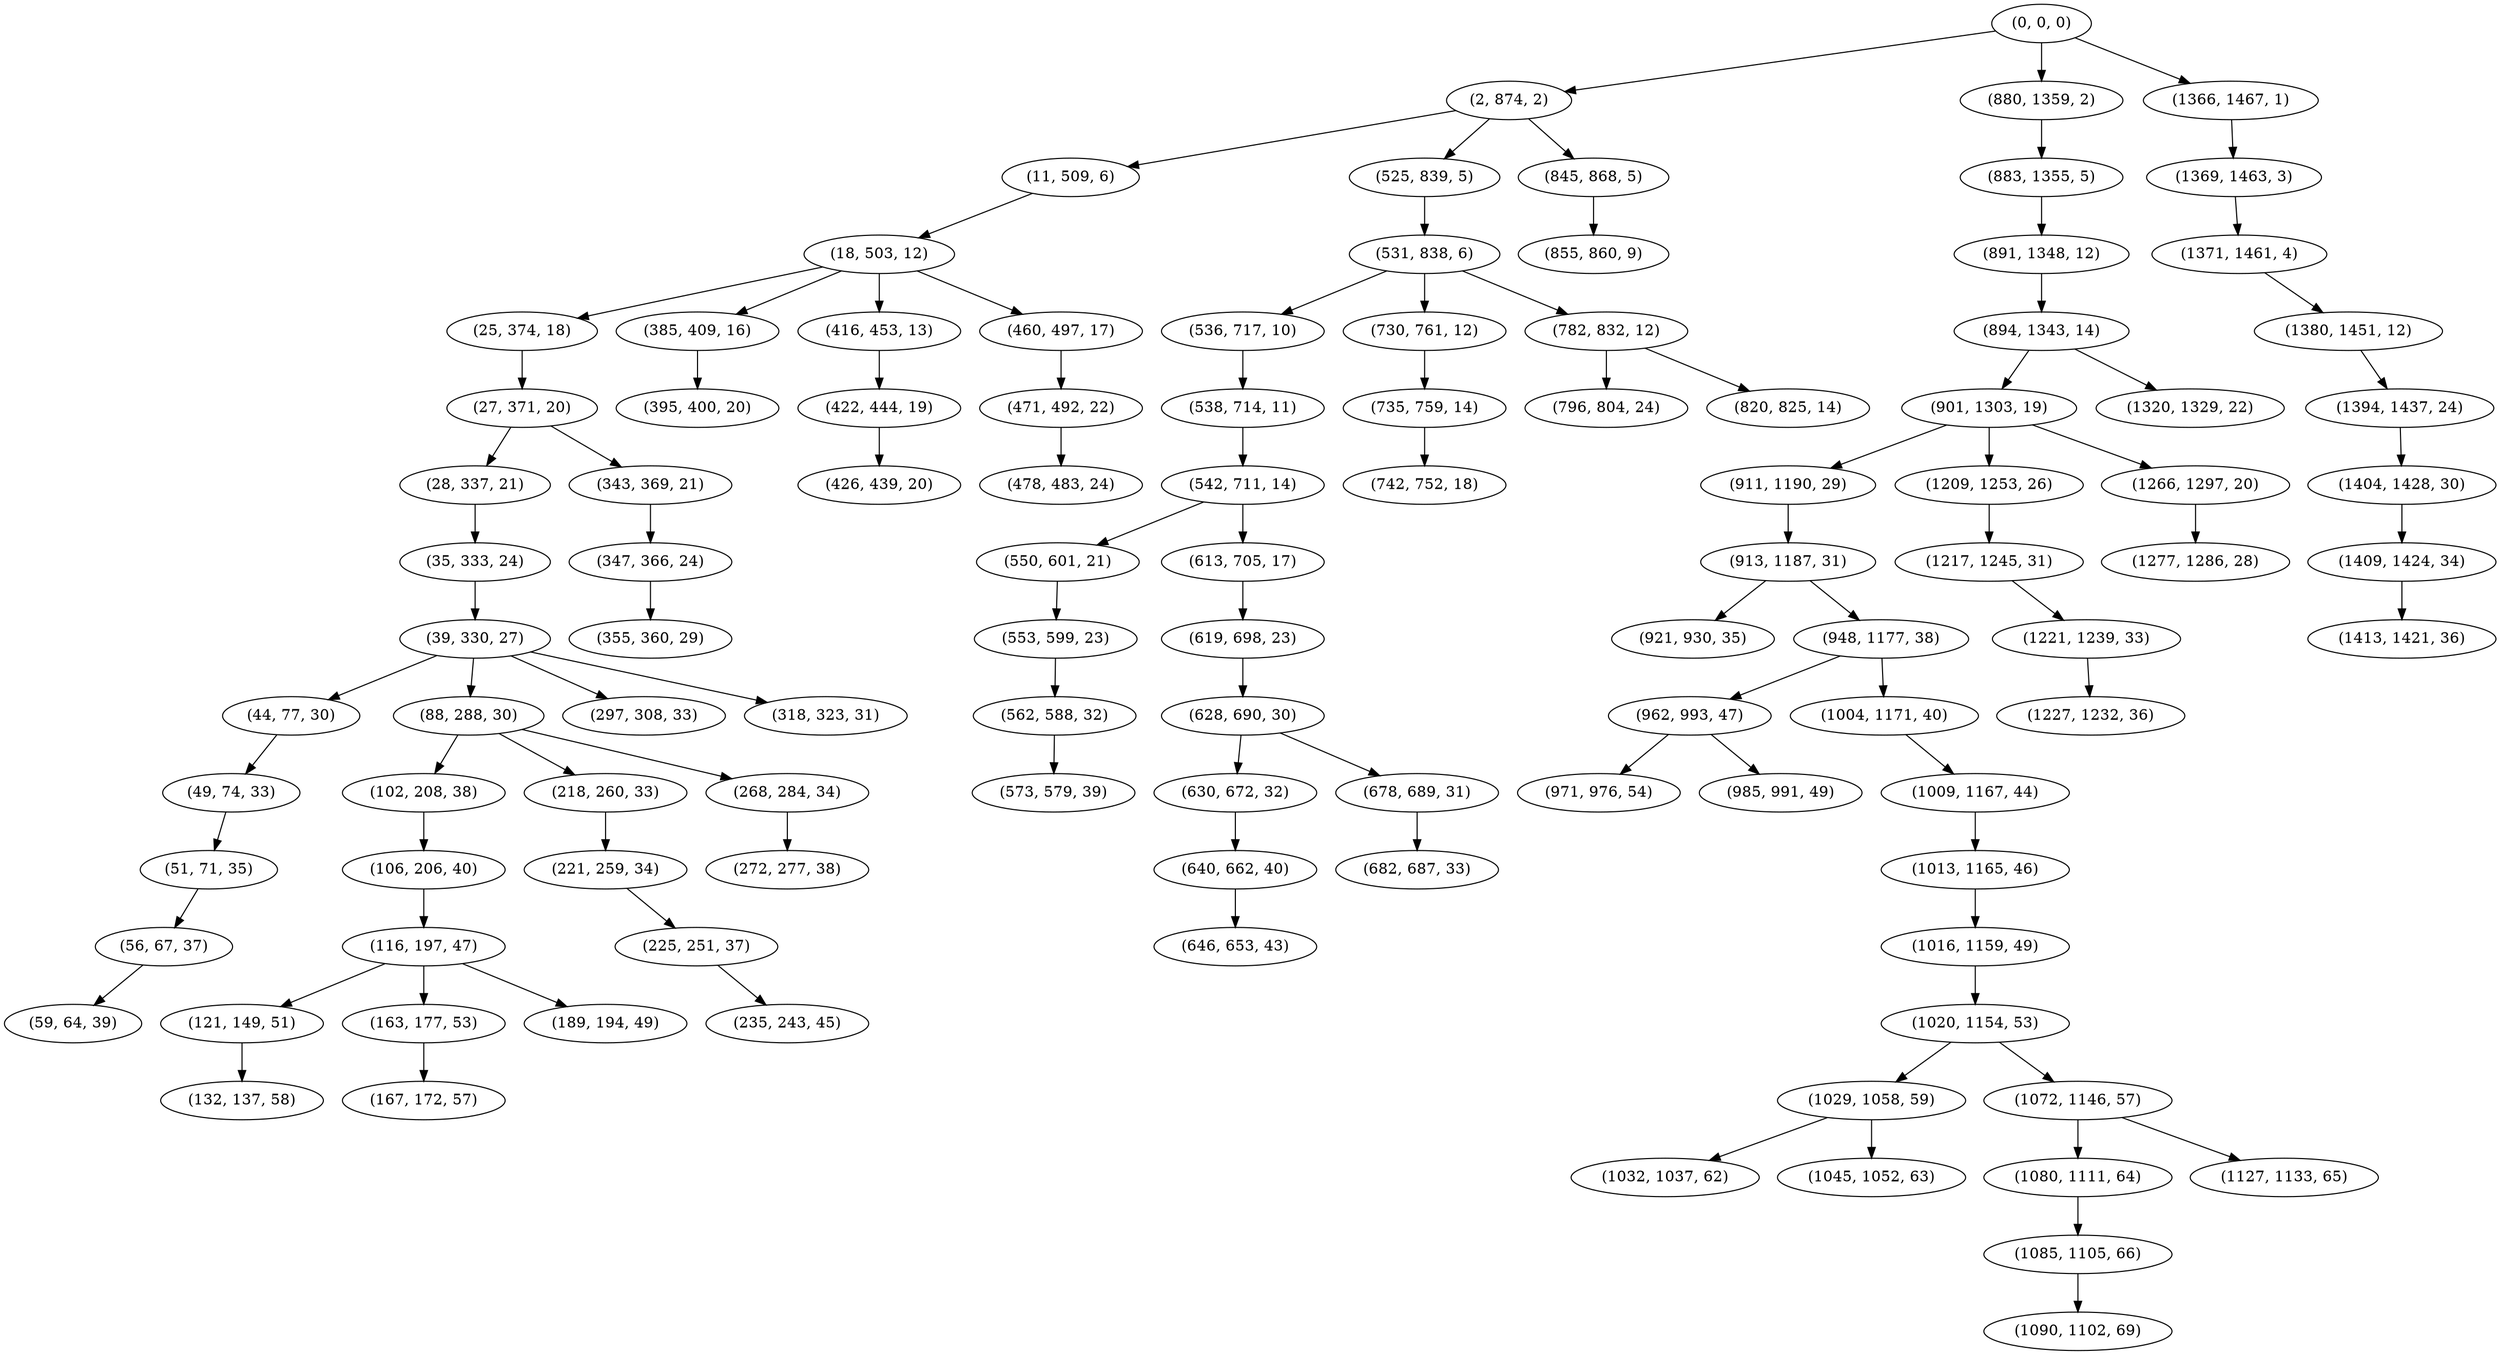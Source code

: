 digraph tree {
    "(0, 0, 0)";
    "(2, 874, 2)";
    "(11, 509, 6)";
    "(18, 503, 12)";
    "(25, 374, 18)";
    "(27, 371, 20)";
    "(28, 337, 21)";
    "(35, 333, 24)";
    "(39, 330, 27)";
    "(44, 77, 30)";
    "(49, 74, 33)";
    "(51, 71, 35)";
    "(56, 67, 37)";
    "(59, 64, 39)";
    "(88, 288, 30)";
    "(102, 208, 38)";
    "(106, 206, 40)";
    "(116, 197, 47)";
    "(121, 149, 51)";
    "(132, 137, 58)";
    "(163, 177, 53)";
    "(167, 172, 57)";
    "(189, 194, 49)";
    "(218, 260, 33)";
    "(221, 259, 34)";
    "(225, 251, 37)";
    "(235, 243, 45)";
    "(268, 284, 34)";
    "(272, 277, 38)";
    "(297, 308, 33)";
    "(318, 323, 31)";
    "(343, 369, 21)";
    "(347, 366, 24)";
    "(355, 360, 29)";
    "(385, 409, 16)";
    "(395, 400, 20)";
    "(416, 453, 13)";
    "(422, 444, 19)";
    "(426, 439, 20)";
    "(460, 497, 17)";
    "(471, 492, 22)";
    "(478, 483, 24)";
    "(525, 839, 5)";
    "(531, 838, 6)";
    "(536, 717, 10)";
    "(538, 714, 11)";
    "(542, 711, 14)";
    "(550, 601, 21)";
    "(553, 599, 23)";
    "(562, 588, 32)";
    "(573, 579, 39)";
    "(613, 705, 17)";
    "(619, 698, 23)";
    "(628, 690, 30)";
    "(630, 672, 32)";
    "(640, 662, 40)";
    "(646, 653, 43)";
    "(678, 689, 31)";
    "(682, 687, 33)";
    "(730, 761, 12)";
    "(735, 759, 14)";
    "(742, 752, 18)";
    "(782, 832, 12)";
    "(796, 804, 24)";
    "(820, 825, 14)";
    "(845, 868, 5)";
    "(855, 860, 9)";
    "(880, 1359, 2)";
    "(883, 1355, 5)";
    "(891, 1348, 12)";
    "(894, 1343, 14)";
    "(901, 1303, 19)";
    "(911, 1190, 29)";
    "(913, 1187, 31)";
    "(921, 930, 35)";
    "(948, 1177, 38)";
    "(962, 993, 47)";
    "(971, 976, 54)";
    "(985, 991, 49)";
    "(1004, 1171, 40)";
    "(1009, 1167, 44)";
    "(1013, 1165, 46)";
    "(1016, 1159, 49)";
    "(1020, 1154, 53)";
    "(1029, 1058, 59)";
    "(1032, 1037, 62)";
    "(1045, 1052, 63)";
    "(1072, 1146, 57)";
    "(1080, 1111, 64)";
    "(1085, 1105, 66)";
    "(1090, 1102, 69)";
    "(1127, 1133, 65)";
    "(1209, 1253, 26)";
    "(1217, 1245, 31)";
    "(1221, 1239, 33)";
    "(1227, 1232, 36)";
    "(1266, 1297, 20)";
    "(1277, 1286, 28)";
    "(1320, 1329, 22)";
    "(1366, 1467, 1)";
    "(1369, 1463, 3)";
    "(1371, 1461, 4)";
    "(1380, 1451, 12)";
    "(1394, 1437, 24)";
    "(1404, 1428, 30)";
    "(1409, 1424, 34)";
    "(1413, 1421, 36)";
    "(0, 0, 0)" -> "(2, 874, 2)";
    "(0, 0, 0)" -> "(880, 1359, 2)";
    "(0, 0, 0)" -> "(1366, 1467, 1)";
    "(2, 874, 2)" -> "(11, 509, 6)";
    "(2, 874, 2)" -> "(525, 839, 5)";
    "(2, 874, 2)" -> "(845, 868, 5)";
    "(11, 509, 6)" -> "(18, 503, 12)";
    "(18, 503, 12)" -> "(25, 374, 18)";
    "(18, 503, 12)" -> "(385, 409, 16)";
    "(18, 503, 12)" -> "(416, 453, 13)";
    "(18, 503, 12)" -> "(460, 497, 17)";
    "(25, 374, 18)" -> "(27, 371, 20)";
    "(27, 371, 20)" -> "(28, 337, 21)";
    "(27, 371, 20)" -> "(343, 369, 21)";
    "(28, 337, 21)" -> "(35, 333, 24)";
    "(35, 333, 24)" -> "(39, 330, 27)";
    "(39, 330, 27)" -> "(44, 77, 30)";
    "(39, 330, 27)" -> "(88, 288, 30)";
    "(39, 330, 27)" -> "(297, 308, 33)";
    "(39, 330, 27)" -> "(318, 323, 31)";
    "(44, 77, 30)" -> "(49, 74, 33)";
    "(49, 74, 33)" -> "(51, 71, 35)";
    "(51, 71, 35)" -> "(56, 67, 37)";
    "(56, 67, 37)" -> "(59, 64, 39)";
    "(88, 288, 30)" -> "(102, 208, 38)";
    "(88, 288, 30)" -> "(218, 260, 33)";
    "(88, 288, 30)" -> "(268, 284, 34)";
    "(102, 208, 38)" -> "(106, 206, 40)";
    "(106, 206, 40)" -> "(116, 197, 47)";
    "(116, 197, 47)" -> "(121, 149, 51)";
    "(116, 197, 47)" -> "(163, 177, 53)";
    "(116, 197, 47)" -> "(189, 194, 49)";
    "(121, 149, 51)" -> "(132, 137, 58)";
    "(163, 177, 53)" -> "(167, 172, 57)";
    "(218, 260, 33)" -> "(221, 259, 34)";
    "(221, 259, 34)" -> "(225, 251, 37)";
    "(225, 251, 37)" -> "(235, 243, 45)";
    "(268, 284, 34)" -> "(272, 277, 38)";
    "(343, 369, 21)" -> "(347, 366, 24)";
    "(347, 366, 24)" -> "(355, 360, 29)";
    "(385, 409, 16)" -> "(395, 400, 20)";
    "(416, 453, 13)" -> "(422, 444, 19)";
    "(422, 444, 19)" -> "(426, 439, 20)";
    "(460, 497, 17)" -> "(471, 492, 22)";
    "(471, 492, 22)" -> "(478, 483, 24)";
    "(525, 839, 5)" -> "(531, 838, 6)";
    "(531, 838, 6)" -> "(536, 717, 10)";
    "(531, 838, 6)" -> "(730, 761, 12)";
    "(531, 838, 6)" -> "(782, 832, 12)";
    "(536, 717, 10)" -> "(538, 714, 11)";
    "(538, 714, 11)" -> "(542, 711, 14)";
    "(542, 711, 14)" -> "(550, 601, 21)";
    "(542, 711, 14)" -> "(613, 705, 17)";
    "(550, 601, 21)" -> "(553, 599, 23)";
    "(553, 599, 23)" -> "(562, 588, 32)";
    "(562, 588, 32)" -> "(573, 579, 39)";
    "(613, 705, 17)" -> "(619, 698, 23)";
    "(619, 698, 23)" -> "(628, 690, 30)";
    "(628, 690, 30)" -> "(630, 672, 32)";
    "(628, 690, 30)" -> "(678, 689, 31)";
    "(630, 672, 32)" -> "(640, 662, 40)";
    "(640, 662, 40)" -> "(646, 653, 43)";
    "(678, 689, 31)" -> "(682, 687, 33)";
    "(730, 761, 12)" -> "(735, 759, 14)";
    "(735, 759, 14)" -> "(742, 752, 18)";
    "(782, 832, 12)" -> "(796, 804, 24)";
    "(782, 832, 12)" -> "(820, 825, 14)";
    "(845, 868, 5)" -> "(855, 860, 9)";
    "(880, 1359, 2)" -> "(883, 1355, 5)";
    "(883, 1355, 5)" -> "(891, 1348, 12)";
    "(891, 1348, 12)" -> "(894, 1343, 14)";
    "(894, 1343, 14)" -> "(901, 1303, 19)";
    "(894, 1343, 14)" -> "(1320, 1329, 22)";
    "(901, 1303, 19)" -> "(911, 1190, 29)";
    "(901, 1303, 19)" -> "(1209, 1253, 26)";
    "(901, 1303, 19)" -> "(1266, 1297, 20)";
    "(911, 1190, 29)" -> "(913, 1187, 31)";
    "(913, 1187, 31)" -> "(921, 930, 35)";
    "(913, 1187, 31)" -> "(948, 1177, 38)";
    "(948, 1177, 38)" -> "(962, 993, 47)";
    "(948, 1177, 38)" -> "(1004, 1171, 40)";
    "(962, 993, 47)" -> "(971, 976, 54)";
    "(962, 993, 47)" -> "(985, 991, 49)";
    "(1004, 1171, 40)" -> "(1009, 1167, 44)";
    "(1009, 1167, 44)" -> "(1013, 1165, 46)";
    "(1013, 1165, 46)" -> "(1016, 1159, 49)";
    "(1016, 1159, 49)" -> "(1020, 1154, 53)";
    "(1020, 1154, 53)" -> "(1029, 1058, 59)";
    "(1020, 1154, 53)" -> "(1072, 1146, 57)";
    "(1029, 1058, 59)" -> "(1032, 1037, 62)";
    "(1029, 1058, 59)" -> "(1045, 1052, 63)";
    "(1072, 1146, 57)" -> "(1080, 1111, 64)";
    "(1072, 1146, 57)" -> "(1127, 1133, 65)";
    "(1080, 1111, 64)" -> "(1085, 1105, 66)";
    "(1085, 1105, 66)" -> "(1090, 1102, 69)";
    "(1209, 1253, 26)" -> "(1217, 1245, 31)";
    "(1217, 1245, 31)" -> "(1221, 1239, 33)";
    "(1221, 1239, 33)" -> "(1227, 1232, 36)";
    "(1266, 1297, 20)" -> "(1277, 1286, 28)";
    "(1366, 1467, 1)" -> "(1369, 1463, 3)";
    "(1369, 1463, 3)" -> "(1371, 1461, 4)";
    "(1371, 1461, 4)" -> "(1380, 1451, 12)";
    "(1380, 1451, 12)" -> "(1394, 1437, 24)";
    "(1394, 1437, 24)" -> "(1404, 1428, 30)";
    "(1404, 1428, 30)" -> "(1409, 1424, 34)";
    "(1409, 1424, 34)" -> "(1413, 1421, 36)";
}
